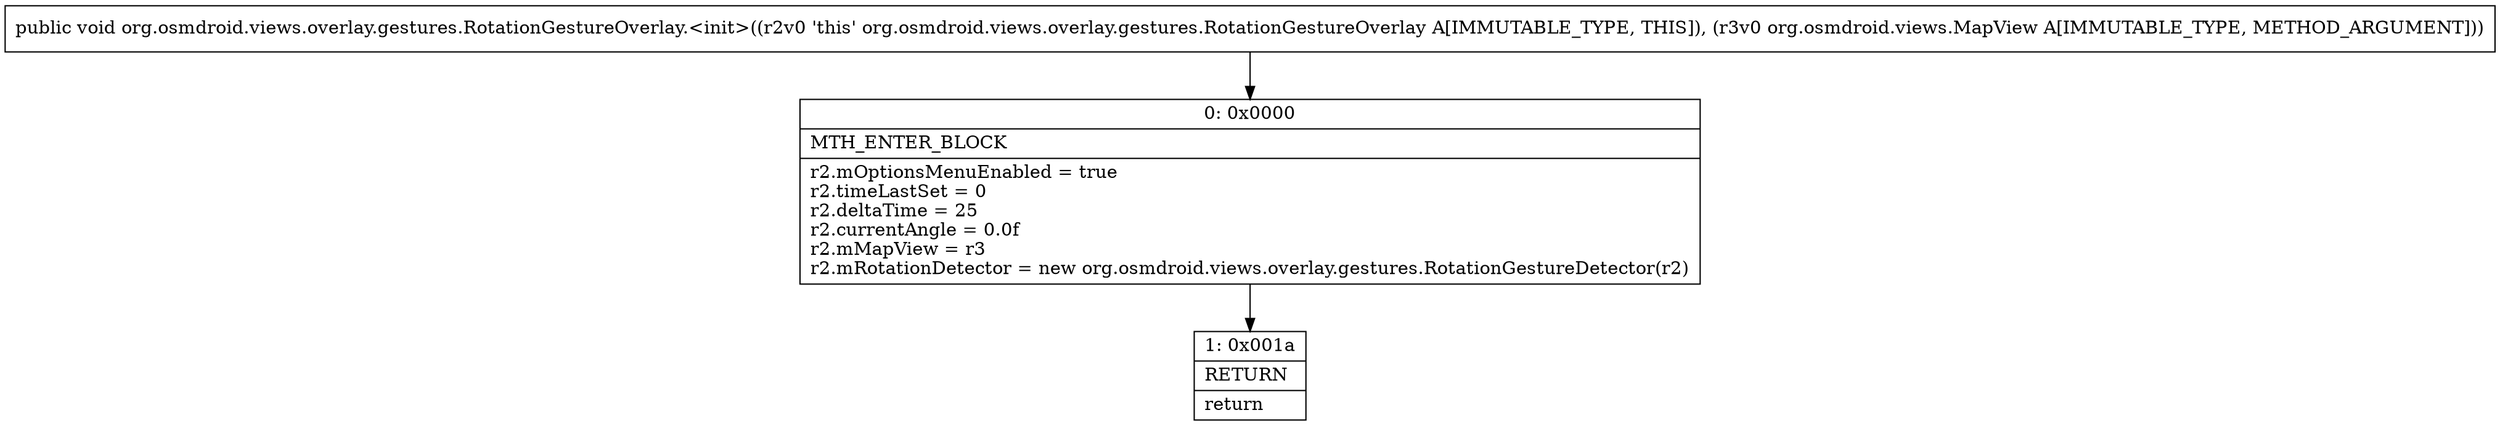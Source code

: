 digraph "CFG fororg.osmdroid.views.overlay.gestures.RotationGestureOverlay.\<init\>(Lorg\/osmdroid\/views\/MapView;)V" {
Node_0 [shape=record,label="{0\:\ 0x0000|MTH_ENTER_BLOCK\l|r2.mOptionsMenuEnabled = true\lr2.timeLastSet = 0\lr2.deltaTime = 25\lr2.currentAngle = 0.0f\lr2.mMapView = r3\lr2.mRotationDetector = new org.osmdroid.views.overlay.gestures.RotationGestureDetector(r2)\l}"];
Node_1 [shape=record,label="{1\:\ 0x001a|RETURN\l|return\l}"];
MethodNode[shape=record,label="{public void org.osmdroid.views.overlay.gestures.RotationGestureOverlay.\<init\>((r2v0 'this' org.osmdroid.views.overlay.gestures.RotationGestureOverlay A[IMMUTABLE_TYPE, THIS]), (r3v0 org.osmdroid.views.MapView A[IMMUTABLE_TYPE, METHOD_ARGUMENT])) }"];
MethodNode -> Node_0;
Node_0 -> Node_1;
}

